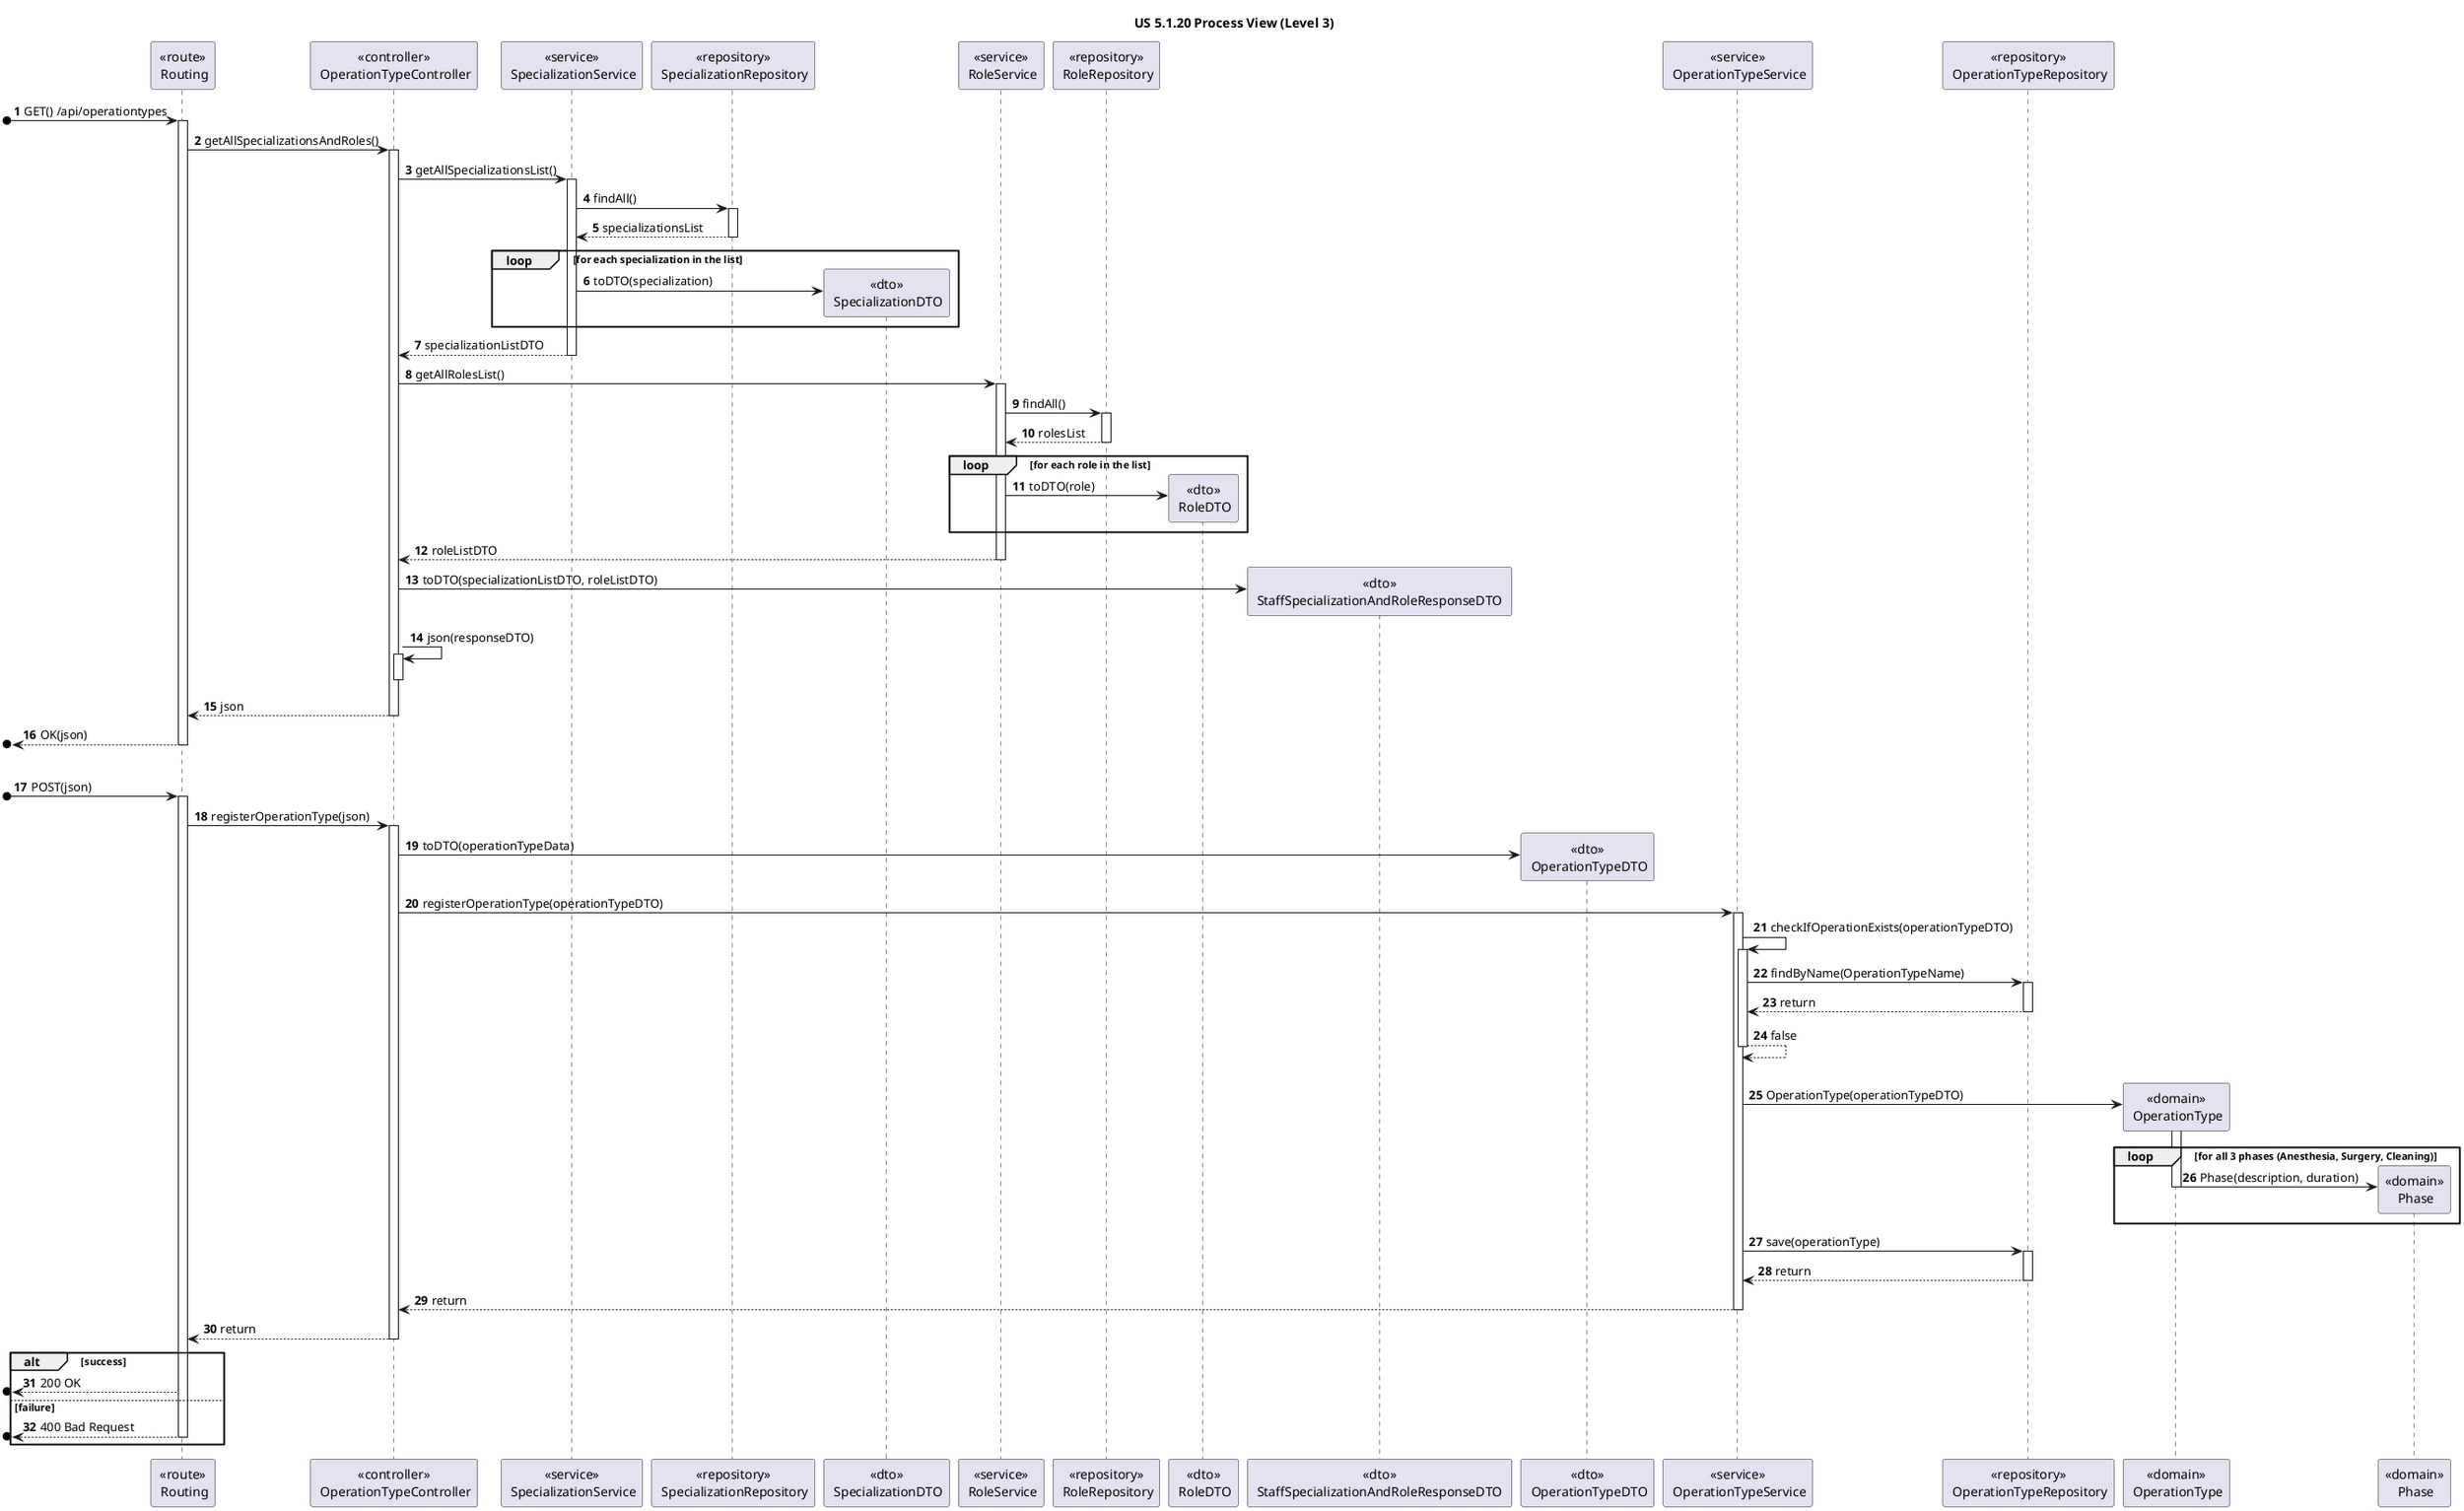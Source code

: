 @startuml
'https://plantuml.com/sequence-diagram

title US 5.1.20 Process View (Level 3)

autonumber

participant "<<route>>\n Routing" as ROUTE
participant "<<controller>>\n OperationTypeController" as CONTROL

participant "<<service>>\n SpecializationService" as SpecializationServ
participant "<<repository>>\n SpecializationRepository" as SpecializationRepo
participant "<<dto>>\n SpecializationDTO" as SpecializationDTO

participant "<<service>>\n RoleService" as RoleServ
participant "<<repository>>\n RoleRepository" as RoleRepo
participant "<<dto>>\n RoleDTO" as RoleDTO


participant "<<dto>>\n StaffSpecializationAndRoleResponseDTO " as ResponseDTO

participant "<<dto>>\n OperationTypeDTO" as OPTYDTO
participant "<<service>>\n OperationTypeService" as OPTYServ
participant "<<repository>>\n OperationTypeRepository" as OPTYRepo
participant "<<domain>>\n OperationType" as OPTY

participant "<<domain>>\n Phase" as PHASE


[o-> ROUTE : GET() /api/operationtypes
activate ROUTE

ROUTE -> CONTROL : getAllSpecializationsAndRoles()
activate CONTROL

CONTROL -> SpecializationServ : getAllSpecializationsList()
activate SpecializationServ

SpecializationServ -> SpecializationRepo : findAll()
activate SpecializationRepo

SpecializationRepo --> SpecializationServ : specializationsList
deactivate SpecializationRepo

loop for each specialization in the list

SpecializationServ -> SpecializationDTO ** : toDTO(specialization)
end loop

SpecializationServ --> CONTROL : specializationListDTO
deactivate SpecializationServ

CONTROL -> RoleServ : getAllRolesList()
activate RoleServ

RoleServ -> RoleRepo : findAll()
activate RoleRepo

RoleRepo --> RoleServ : rolesList
deactivate RoleRepo

loop for each role in the list

RoleServ -> RoleDTO ** : toDTO(role)
end loop

RoleServ --> CONTROL : roleListDTO
deactivate RoleServ

CONTROL -> ResponseDTO ** : toDTO(specializationListDTO, roleListDTO)

CONTROL -> CONTROL : json(responseDTO)
activate CONTROL
deactivate CONTROL

CONTROL --> ROUTE : json
deactivate CONTROL

[o<-- ROUTE : OK(json)
deactivate ROUTE

|||

'probably json
[o-> ROUTE : POST(json)
activate ROUTE

ROUTE -> CONTROL : registerOperationType(json)
activate CONTROL

CONTROL -> OPTYDTO ** : toDTO(operationTypeData)

CONTROL -> OPTYServ : registerOperationType(operationTypeDTO)
activate OPTYServ

OPTYServ -> OPTYServ : checkIfOperationExists(operationTypeDTO)
activate OPTYServ

OPTYServ -> OPTYRepo : findByName(OperationTypeName)

activate OPTYRepo

OPTYRepo --> OPTYServ : return
deactivate OPTYRepo

OPTYServ --> OPTYServ : false
deactivate OPTYServ

|||

OPTYServ -> OPTY ** : OperationType(operationTypeDTO)
activate OPTY

loop for all 3 phases (Anesthesia, Surgery, Cleaning)

OPTY -> PHASE ** : Phase(description, duration)
deactivate OPTY
end loop

OPTYServ -> OPTYRepo : save(operationType)
activate OPTYRepo

OPTYRepo --> OPTYServ : return
deactivate OPTYRepo

OPTYServ --> CONTROL : return
deactivate OPTYServ

CONTROL --> ROUTE : return
deactivate CONTROL

alt success
[o<-- ROUTE : 200 OK

else failure

[o<-- ROUTE : 400 Bad Request
deactivate ROUTE
end alt


@enduml